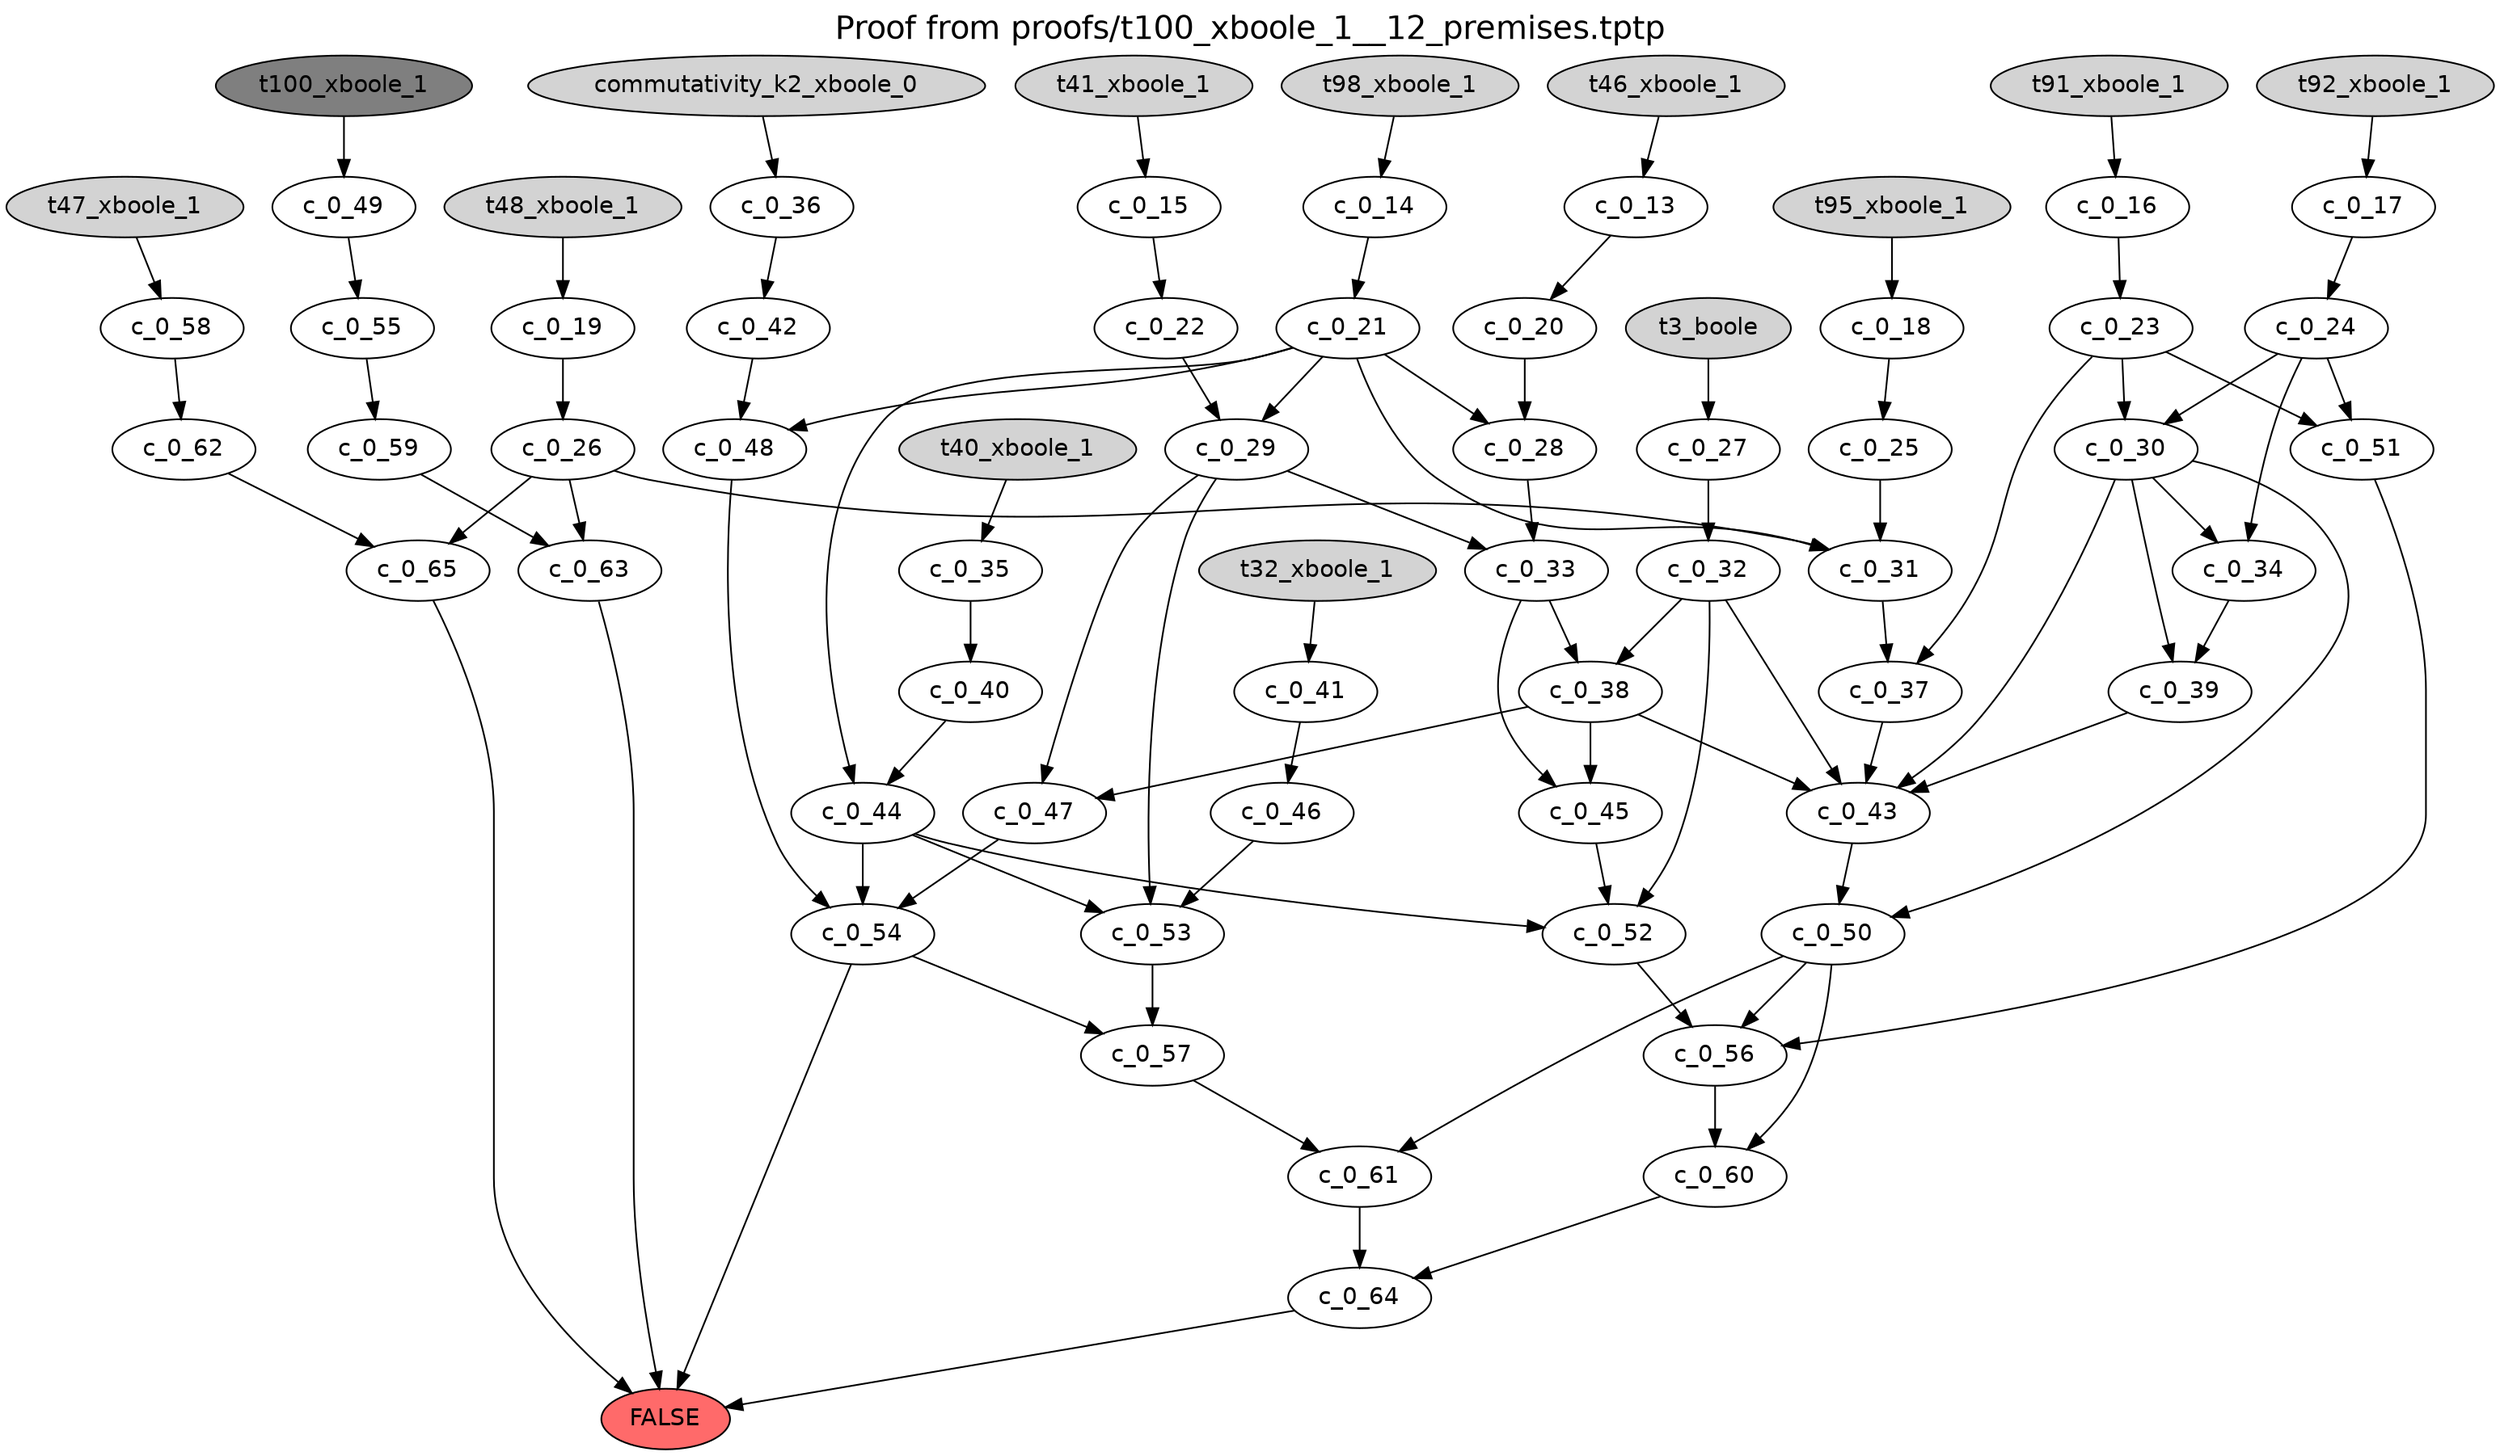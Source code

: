 digraph {
label="Proof from proofs/t100_xboole_1__12_premises.tptp"
labelloc="t"
graph [fontname = "helvetica", fontsize=19]
node [fontname = "helvetica"]
edge [fontname = "helvetica"]
FALSE [style=filled fillcolor=indianred1]
t46_xboole_1 [style=filled]
t98_xboole_1 [style=filled]
t41_xboole_1 [style=filled]
t91_xboole_1 [style=filled]
t92_xboole_1 [style=filled]
t95_xboole_1 [style=filled]
t48_xboole_1 [style=filled]
t3_boole [style=filled]
t40_xboole_1 [style=filled]
commutativity_k2_xboole_0 [style=filled]
t32_xboole_1 [style=filled]
t47_xboole_1 [style=filled]
t100_xboole_1 [style=filled fillcolor=grey50]
"c_0_26" -> "c_0_31"
"t92_xboole_1" -> "c_0_17"
"c_0_60" -> "c_0_64"
"c_0_64" -> "FALSE"
"c_0_49" -> "c_0_55"
"c_0_36" -> "c_0_42"
"t100_xboole_1" -> "c_0_49"
"t40_xboole_1" -> "c_0_35"
"c_0_47" -> "c_0_54"
"c_0_50" -> "c_0_56"
"c_0_26" -> "c_0_65"
"t41_xboole_1" -> "c_0_15"
"c_0_65" -> "FALSE"
"c_0_37" -> "c_0_43"
"c_0_46" -> "c_0_53"
"c_0_17" -> "c_0_24"
"c_0_52" -> "c_0_56"
"c_0_29" -> "c_0_33"
"c_0_22" -> "c_0_29"
"c_0_29" -> "c_0_53"
"c_0_55" -> "c_0_59"
"c_0_21" -> "c_0_48"
"c_0_44" -> "c_0_54"
"c_0_26" -> "c_0_63"
"c_0_34" -> "c_0_39"
"c_0_44" -> "c_0_53"
"c_0_35" -> "c_0_40"
"c_0_19" -> "c_0_26"
"c_0_43" -> "c_0_50"
"c_0_32" -> "c_0_43"
"c_0_59" -> "c_0_63"
"c_0_23" -> "c_0_51"
"c_0_51" -> "c_0_56"
"c_0_53" -> "c_0_57"
"c_0_24" -> "c_0_34"
"c_0_40" -> "c_0_44"
"t95_xboole_1" -> "c_0_18"
"c_0_31" -> "c_0_37"
"c_0_57" -> "c_0_61"
"c_0_32" -> "c_0_38"
"c_0_63" -> "FALSE"
"commutativity_k2_xboole_0" -> "c_0_36"
"c_0_58" -> "c_0_62"
"c_0_30" -> "c_0_43"
"c_0_38" -> "c_0_47"
"t46_xboole_1" -> "c_0_13"
"c_0_27" -> "c_0_32"
"c_0_48" -> "c_0_54"
"c_0_25" -> "c_0_31"
"c_0_33" -> "c_0_45"
"c_0_24" -> "c_0_51"
"c_0_20" -> "c_0_28"
"c_0_30" -> "c_0_34"
"c_0_32" -> "c_0_52"
"c_0_24" -> "c_0_30"
"c_0_41" -> "c_0_46"
"c_0_21" -> "c_0_29"
"c_0_21" -> "c_0_28"
"t32_xboole_1" -> "c_0_41"
"c_0_50" -> "c_0_61"
"c_0_54" -> "FALSE"
"c_0_56" -> "c_0_60"
"c_0_39" -> "c_0_43"
"c_0_23" -> "c_0_30"
"c_0_42" -> "c_0_48"
"c_0_44" -> "c_0_52"
"c_0_45" -> "c_0_52"
"c_0_38" -> "c_0_45"
"t98_xboole_1" -> "c_0_14"
"c_0_15" -> "c_0_22"
"t47_xboole_1" -> "c_0_58"
"c_0_38" -> "c_0_43"
"c_0_30" -> "c_0_39"
"c_0_61" -> "c_0_64"
"c_0_50" -> "c_0_60"
"c_0_16" -> "c_0_23"
"t3_boole" -> "c_0_27"
"c_0_14" -> "c_0_21"
"c_0_62" -> "c_0_65"
"c_0_33" -> "c_0_38"
"c_0_21" -> "c_0_44"
"c_0_18" -> "c_0_25"
"c_0_29" -> "c_0_47"
"t48_xboole_1" -> "c_0_19"
"c_0_23" -> "c_0_37"
"c_0_28" -> "c_0_33"
"c_0_30" -> "c_0_50"
"c_0_54" -> "c_0_57"
"c_0_21" -> "c_0_31"
"c_0_13" -> "c_0_20"
"t91_xboole_1" -> "c_0_16"
}
